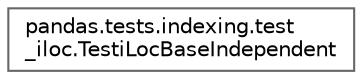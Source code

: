 digraph "Graphical Class Hierarchy"
{
 // LATEX_PDF_SIZE
  bgcolor="transparent";
  edge [fontname=Helvetica,fontsize=10,labelfontname=Helvetica,labelfontsize=10];
  node [fontname=Helvetica,fontsize=10,shape=box,height=0.2,width=0.4];
  rankdir="LR";
  Node0 [id="Node000000",label="pandas.tests.indexing.test\l_iloc.TestiLocBaseIndependent",height=0.2,width=0.4,color="grey40", fillcolor="white", style="filled",URL="$d5/d1b/classpandas_1_1tests_1_1indexing_1_1test__iloc_1_1TestiLocBaseIndependent.html",tooltip=" "];
}
